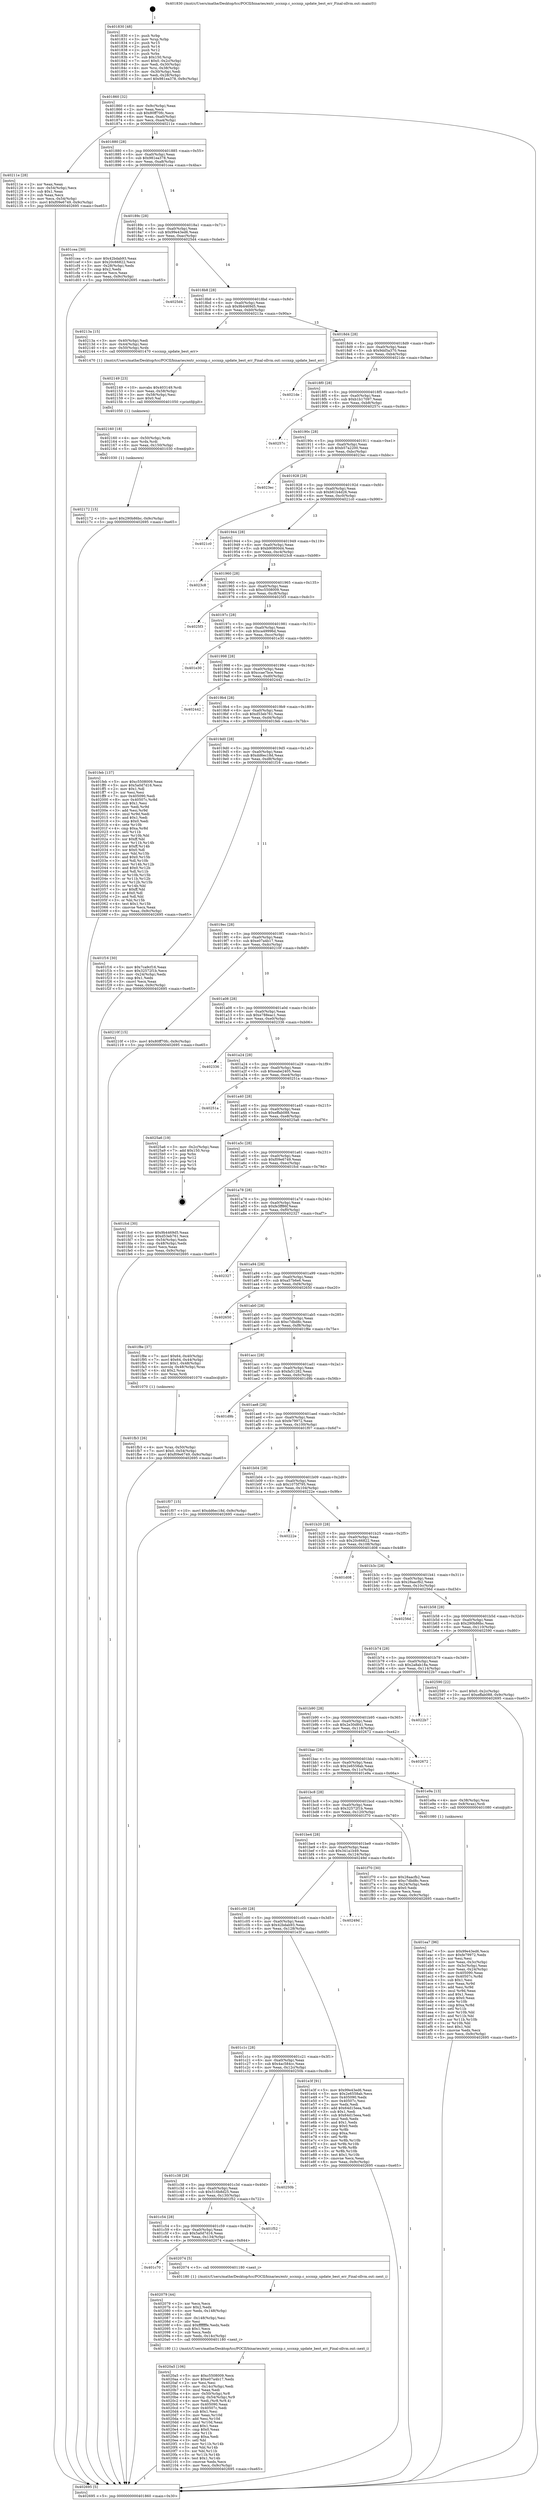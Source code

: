 digraph "0x401830" {
  label = "0x401830 (/mnt/c/Users/mathe/Desktop/tcc/POCII/binaries/extr_sccnxp.c_sccnxp_update_best_err_Final-ollvm.out::main(0))"
  labelloc = "t"
  node[shape=record]

  Entry [label="",width=0.3,height=0.3,shape=circle,fillcolor=black,style=filled]
  "0x401860" [label="{
     0x401860 [32]\l
     | [instrs]\l
     &nbsp;&nbsp;0x401860 \<+6\>: mov -0x9c(%rbp),%eax\l
     &nbsp;&nbsp;0x401866 \<+2\>: mov %eax,%ecx\l
     &nbsp;&nbsp;0x401868 \<+6\>: sub $0x80ff70fc,%ecx\l
     &nbsp;&nbsp;0x40186e \<+6\>: mov %eax,-0xa0(%rbp)\l
     &nbsp;&nbsp;0x401874 \<+6\>: mov %ecx,-0xa4(%rbp)\l
     &nbsp;&nbsp;0x40187a \<+6\>: je 000000000040211e \<main+0x8ee\>\l
  }"]
  "0x40211e" [label="{
     0x40211e [28]\l
     | [instrs]\l
     &nbsp;&nbsp;0x40211e \<+2\>: xor %eax,%eax\l
     &nbsp;&nbsp;0x402120 \<+3\>: mov -0x54(%rbp),%ecx\l
     &nbsp;&nbsp;0x402123 \<+3\>: sub $0x1,%eax\l
     &nbsp;&nbsp;0x402126 \<+2\>: sub %eax,%ecx\l
     &nbsp;&nbsp;0x402128 \<+3\>: mov %ecx,-0x54(%rbp)\l
     &nbsp;&nbsp;0x40212b \<+10\>: movl $0xf09e6749,-0x9c(%rbp)\l
     &nbsp;&nbsp;0x402135 \<+5\>: jmp 0000000000402695 \<main+0xe65\>\l
  }"]
  "0x401880" [label="{
     0x401880 [28]\l
     | [instrs]\l
     &nbsp;&nbsp;0x401880 \<+5\>: jmp 0000000000401885 \<main+0x55\>\l
     &nbsp;&nbsp;0x401885 \<+6\>: mov -0xa0(%rbp),%eax\l
     &nbsp;&nbsp;0x40188b \<+5\>: sub $0x981ea378,%eax\l
     &nbsp;&nbsp;0x401890 \<+6\>: mov %eax,-0xa8(%rbp)\l
     &nbsp;&nbsp;0x401896 \<+6\>: je 0000000000401cea \<main+0x4ba\>\l
  }"]
  Exit [label="",width=0.3,height=0.3,shape=circle,fillcolor=black,style=filled,peripheries=2]
  "0x401cea" [label="{
     0x401cea [30]\l
     | [instrs]\l
     &nbsp;&nbsp;0x401cea \<+5\>: mov $0x42bdab93,%eax\l
     &nbsp;&nbsp;0x401cef \<+5\>: mov $0x20c66822,%ecx\l
     &nbsp;&nbsp;0x401cf4 \<+3\>: mov -0x28(%rbp),%edx\l
     &nbsp;&nbsp;0x401cf7 \<+3\>: cmp $0x2,%edx\l
     &nbsp;&nbsp;0x401cfa \<+3\>: cmovne %ecx,%eax\l
     &nbsp;&nbsp;0x401cfd \<+6\>: mov %eax,-0x9c(%rbp)\l
     &nbsp;&nbsp;0x401d03 \<+5\>: jmp 0000000000402695 \<main+0xe65\>\l
  }"]
  "0x40189c" [label="{
     0x40189c [28]\l
     | [instrs]\l
     &nbsp;&nbsp;0x40189c \<+5\>: jmp 00000000004018a1 \<main+0x71\>\l
     &nbsp;&nbsp;0x4018a1 \<+6\>: mov -0xa0(%rbp),%eax\l
     &nbsp;&nbsp;0x4018a7 \<+5\>: sub $0x99e43ed6,%eax\l
     &nbsp;&nbsp;0x4018ac \<+6\>: mov %eax,-0xac(%rbp)\l
     &nbsp;&nbsp;0x4018b2 \<+6\>: je 00000000004025d4 \<main+0xda4\>\l
  }"]
  "0x402695" [label="{
     0x402695 [5]\l
     | [instrs]\l
     &nbsp;&nbsp;0x402695 \<+5\>: jmp 0000000000401860 \<main+0x30\>\l
  }"]
  "0x401830" [label="{
     0x401830 [48]\l
     | [instrs]\l
     &nbsp;&nbsp;0x401830 \<+1\>: push %rbp\l
     &nbsp;&nbsp;0x401831 \<+3\>: mov %rsp,%rbp\l
     &nbsp;&nbsp;0x401834 \<+2\>: push %r15\l
     &nbsp;&nbsp;0x401836 \<+2\>: push %r14\l
     &nbsp;&nbsp;0x401838 \<+2\>: push %r12\l
     &nbsp;&nbsp;0x40183a \<+1\>: push %rbx\l
     &nbsp;&nbsp;0x40183b \<+7\>: sub $0x150,%rsp\l
     &nbsp;&nbsp;0x401842 \<+7\>: movl $0x0,-0x2c(%rbp)\l
     &nbsp;&nbsp;0x401849 \<+3\>: mov %edi,-0x30(%rbp)\l
     &nbsp;&nbsp;0x40184c \<+4\>: mov %rsi,-0x38(%rbp)\l
     &nbsp;&nbsp;0x401850 \<+3\>: mov -0x30(%rbp),%edi\l
     &nbsp;&nbsp;0x401853 \<+3\>: mov %edi,-0x28(%rbp)\l
     &nbsp;&nbsp;0x401856 \<+10\>: movl $0x981ea378,-0x9c(%rbp)\l
  }"]
  "0x402172" [label="{
     0x402172 [15]\l
     | [instrs]\l
     &nbsp;&nbsp;0x402172 \<+10\>: movl $0x290b86bc,-0x9c(%rbp)\l
     &nbsp;&nbsp;0x40217c \<+5\>: jmp 0000000000402695 \<main+0xe65\>\l
  }"]
  "0x4025d4" [label="{
     0x4025d4\l
  }", style=dashed]
  "0x4018b8" [label="{
     0x4018b8 [28]\l
     | [instrs]\l
     &nbsp;&nbsp;0x4018b8 \<+5\>: jmp 00000000004018bd \<main+0x8d\>\l
     &nbsp;&nbsp;0x4018bd \<+6\>: mov -0xa0(%rbp),%eax\l
     &nbsp;&nbsp;0x4018c3 \<+5\>: sub $0x9b4469d5,%eax\l
     &nbsp;&nbsp;0x4018c8 \<+6\>: mov %eax,-0xb0(%rbp)\l
     &nbsp;&nbsp;0x4018ce \<+6\>: je 000000000040213a \<main+0x90a\>\l
  }"]
  "0x402160" [label="{
     0x402160 [18]\l
     | [instrs]\l
     &nbsp;&nbsp;0x402160 \<+4\>: mov -0x50(%rbp),%rdx\l
     &nbsp;&nbsp;0x402164 \<+3\>: mov %rdx,%rdi\l
     &nbsp;&nbsp;0x402167 \<+6\>: mov %eax,-0x150(%rbp)\l
     &nbsp;&nbsp;0x40216d \<+5\>: call 0000000000401030 \<free@plt\>\l
     | [calls]\l
     &nbsp;&nbsp;0x401030 \{1\} (unknown)\l
  }"]
  "0x40213a" [label="{
     0x40213a [15]\l
     | [instrs]\l
     &nbsp;&nbsp;0x40213a \<+3\>: mov -0x40(%rbp),%edi\l
     &nbsp;&nbsp;0x40213d \<+3\>: mov -0x44(%rbp),%esi\l
     &nbsp;&nbsp;0x402140 \<+4\>: mov -0x50(%rbp),%rdx\l
     &nbsp;&nbsp;0x402144 \<+5\>: call 0000000000401470 \<sccnxp_update_best_err\>\l
     | [calls]\l
     &nbsp;&nbsp;0x401470 \{1\} (/mnt/c/Users/mathe/Desktop/tcc/POCII/binaries/extr_sccnxp.c_sccnxp_update_best_err_Final-ollvm.out::sccnxp_update_best_err)\l
  }"]
  "0x4018d4" [label="{
     0x4018d4 [28]\l
     | [instrs]\l
     &nbsp;&nbsp;0x4018d4 \<+5\>: jmp 00000000004018d9 \<main+0xa9\>\l
     &nbsp;&nbsp;0x4018d9 \<+6\>: mov -0xa0(%rbp),%eax\l
     &nbsp;&nbsp;0x4018df \<+5\>: sub $0x9dd5a370,%eax\l
     &nbsp;&nbsp;0x4018e4 \<+6\>: mov %eax,-0xb4(%rbp)\l
     &nbsp;&nbsp;0x4018ea \<+6\>: je 00000000004021de \<main+0x9ae\>\l
  }"]
  "0x402149" [label="{
     0x402149 [23]\l
     | [instrs]\l
     &nbsp;&nbsp;0x402149 \<+10\>: movabs $0x403149,%rdi\l
     &nbsp;&nbsp;0x402153 \<+3\>: mov %eax,-0x58(%rbp)\l
     &nbsp;&nbsp;0x402156 \<+3\>: mov -0x58(%rbp),%esi\l
     &nbsp;&nbsp;0x402159 \<+2\>: mov $0x0,%al\l
     &nbsp;&nbsp;0x40215b \<+5\>: call 0000000000401050 \<printf@plt\>\l
     | [calls]\l
     &nbsp;&nbsp;0x401050 \{1\} (unknown)\l
  }"]
  "0x4021de" [label="{
     0x4021de\l
  }", style=dashed]
  "0x4018f0" [label="{
     0x4018f0 [28]\l
     | [instrs]\l
     &nbsp;&nbsp;0x4018f0 \<+5\>: jmp 00000000004018f5 \<main+0xc5\>\l
     &nbsp;&nbsp;0x4018f5 \<+6\>: mov -0xa0(%rbp),%eax\l
     &nbsp;&nbsp;0x4018fb \<+5\>: sub $0xb1b17097,%eax\l
     &nbsp;&nbsp;0x401900 \<+6\>: mov %eax,-0xb8(%rbp)\l
     &nbsp;&nbsp;0x401906 \<+6\>: je 000000000040257c \<main+0xd4c\>\l
  }"]
  "0x4020a5" [label="{
     0x4020a5 [106]\l
     | [instrs]\l
     &nbsp;&nbsp;0x4020a5 \<+5\>: mov $0xc5508009,%ecx\l
     &nbsp;&nbsp;0x4020aa \<+5\>: mov $0xe07a4b17,%edx\l
     &nbsp;&nbsp;0x4020af \<+2\>: xor %esi,%esi\l
     &nbsp;&nbsp;0x4020b1 \<+6\>: mov -0x14c(%rbp),%edi\l
     &nbsp;&nbsp;0x4020b7 \<+3\>: imul %eax,%edi\l
     &nbsp;&nbsp;0x4020ba \<+4\>: mov -0x50(%rbp),%r8\l
     &nbsp;&nbsp;0x4020be \<+4\>: movslq -0x54(%rbp),%r9\l
     &nbsp;&nbsp;0x4020c2 \<+4\>: mov %edi,(%r8,%r9,4)\l
     &nbsp;&nbsp;0x4020c6 \<+7\>: mov 0x405090,%eax\l
     &nbsp;&nbsp;0x4020cd \<+7\>: mov 0x40507c,%edi\l
     &nbsp;&nbsp;0x4020d4 \<+3\>: sub $0x1,%esi\l
     &nbsp;&nbsp;0x4020d7 \<+3\>: mov %eax,%r10d\l
     &nbsp;&nbsp;0x4020da \<+3\>: add %esi,%r10d\l
     &nbsp;&nbsp;0x4020dd \<+4\>: imul %r10d,%eax\l
     &nbsp;&nbsp;0x4020e1 \<+3\>: and $0x1,%eax\l
     &nbsp;&nbsp;0x4020e4 \<+3\>: cmp $0x0,%eax\l
     &nbsp;&nbsp;0x4020e7 \<+4\>: sete %r11b\l
     &nbsp;&nbsp;0x4020eb \<+3\>: cmp $0xa,%edi\l
     &nbsp;&nbsp;0x4020ee \<+3\>: setl %bl\l
     &nbsp;&nbsp;0x4020f1 \<+3\>: mov %r11b,%r14b\l
     &nbsp;&nbsp;0x4020f4 \<+3\>: and %bl,%r14b\l
     &nbsp;&nbsp;0x4020f7 \<+3\>: xor %bl,%r11b\l
     &nbsp;&nbsp;0x4020fa \<+3\>: or %r11b,%r14b\l
     &nbsp;&nbsp;0x4020fd \<+4\>: test $0x1,%r14b\l
     &nbsp;&nbsp;0x402101 \<+3\>: cmovne %edx,%ecx\l
     &nbsp;&nbsp;0x402104 \<+6\>: mov %ecx,-0x9c(%rbp)\l
     &nbsp;&nbsp;0x40210a \<+5\>: jmp 0000000000402695 \<main+0xe65\>\l
  }"]
  "0x40257c" [label="{
     0x40257c\l
  }", style=dashed]
  "0x40190c" [label="{
     0x40190c [28]\l
     | [instrs]\l
     &nbsp;&nbsp;0x40190c \<+5\>: jmp 0000000000401911 \<main+0xe1\>\l
     &nbsp;&nbsp;0x401911 \<+6\>: mov -0xa0(%rbp),%eax\l
     &nbsp;&nbsp;0x401917 \<+5\>: sub $0xb57a2200,%eax\l
     &nbsp;&nbsp;0x40191c \<+6\>: mov %eax,-0xbc(%rbp)\l
     &nbsp;&nbsp;0x401922 \<+6\>: je 00000000004023ec \<main+0xbbc\>\l
  }"]
  "0x402079" [label="{
     0x402079 [44]\l
     | [instrs]\l
     &nbsp;&nbsp;0x402079 \<+2\>: xor %ecx,%ecx\l
     &nbsp;&nbsp;0x40207b \<+5\>: mov $0x2,%edx\l
     &nbsp;&nbsp;0x402080 \<+6\>: mov %edx,-0x148(%rbp)\l
     &nbsp;&nbsp;0x402086 \<+1\>: cltd\l
     &nbsp;&nbsp;0x402087 \<+6\>: mov -0x148(%rbp),%esi\l
     &nbsp;&nbsp;0x40208d \<+2\>: idiv %esi\l
     &nbsp;&nbsp;0x40208f \<+6\>: imul $0xfffffffe,%edx,%edx\l
     &nbsp;&nbsp;0x402095 \<+3\>: sub $0x1,%ecx\l
     &nbsp;&nbsp;0x402098 \<+2\>: sub %ecx,%edx\l
     &nbsp;&nbsp;0x40209a \<+6\>: mov %edx,-0x14c(%rbp)\l
     &nbsp;&nbsp;0x4020a0 \<+5\>: call 0000000000401180 \<next_i\>\l
     | [calls]\l
     &nbsp;&nbsp;0x401180 \{1\} (/mnt/c/Users/mathe/Desktop/tcc/POCII/binaries/extr_sccnxp.c_sccnxp_update_best_err_Final-ollvm.out::next_i)\l
  }"]
  "0x4023ec" [label="{
     0x4023ec\l
  }", style=dashed]
  "0x401928" [label="{
     0x401928 [28]\l
     | [instrs]\l
     &nbsp;&nbsp;0x401928 \<+5\>: jmp 000000000040192d \<main+0xfd\>\l
     &nbsp;&nbsp;0x40192d \<+6\>: mov -0xa0(%rbp),%eax\l
     &nbsp;&nbsp;0x401933 \<+5\>: sub $0xb61b4d26,%eax\l
     &nbsp;&nbsp;0x401938 \<+6\>: mov %eax,-0xc0(%rbp)\l
     &nbsp;&nbsp;0x40193e \<+6\>: je 00000000004021c0 \<main+0x990\>\l
  }"]
  "0x401c70" [label="{
     0x401c70\l
  }", style=dashed]
  "0x4021c0" [label="{
     0x4021c0\l
  }", style=dashed]
  "0x401944" [label="{
     0x401944 [28]\l
     | [instrs]\l
     &nbsp;&nbsp;0x401944 \<+5\>: jmp 0000000000401949 \<main+0x119\>\l
     &nbsp;&nbsp;0x401949 \<+6\>: mov -0xa0(%rbp),%eax\l
     &nbsp;&nbsp;0x40194f \<+5\>: sub $0xb90800d4,%eax\l
     &nbsp;&nbsp;0x401954 \<+6\>: mov %eax,-0xc4(%rbp)\l
     &nbsp;&nbsp;0x40195a \<+6\>: je 00000000004023c8 \<main+0xb98\>\l
  }"]
  "0x402074" [label="{
     0x402074 [5]\l
     | [instrs]\l
     &nbsp;&nbsp;0x402074 \<+5\>: call 0000000000401180 \<next_i\>\l
     | [calls]\l
     &nbsp;&nbsp;0x401180 \{1\} (/mnt/c/Users/mathe/Desktop/tcc/POCII/binaries/extr_sccnxp.c_sccnxp_update_best_err_Final-ollvm.out::next_i)\l
  }"]
  "0x4023c8" [label="{
     0x4023c8\l
  }", style=dashed]
  "0x401960" [label="{
     0x401960 [28]\l
     | [instrs]\l
     &nbsp;&nbsp;0x401960 \<+5\>: jmp 0000000000401965 \<main+0x135\>\l
     &nbsp;&nbsp;0x401965 \<+6\>: mov -0xa0(%rbp),%eax\l
     &nbsp;&nbsp;0x40196b \<+5\>: sub $0xc5508009,%eax\l
     &nbsp;&nbsp;0x401970 \<+6\>: mov %eax,-0xc8(%rbp)\l
     &nbsp;&nbsp;0x401976 \<+6\>: je 00000000004025f3 \<main+0xdc3\>\l
  }"]
  "0x401c54" [label="{
     0x401c54 [28]\l
     | [instrs]\l
     &nbsp;&nbsp;0x401c54 \<+5\>: jmp 0000000000401c59 \<main+0x429\>\l
     &nbsp;&nbsp;0x401c59 \<+6\>: mov -0xa0(%rbp),%eax\l
     &nbsp;&nbsp;0x401c5f \<+5\>: sub $0x5a0d7d16,%eax\l
     &nbsp;&nbsp;0x401c64 \<+6\>: mov %eax,-0x134(%rbp)\l
     &nbsp;&nbsp;0x401c6a \<+6\>: je 0000000000402074 \<main+0x844\>\l
  }"]
  "0x4025f3" [label="{
     0x4025f3\l
  }", style=dashed]
  "0x40197c" [label="{
     0x40197c [28]\l
     | [instrs]\l
     &nbsp;&nbsp;0x40197c \<+5\>: jmp 0000000000401981 \<main+0x151\>\l
     &nbsp;&nbsp;0x401981 \<+6\>: mov -0xa0(%rbp),%eax\l
     &nbsp;&nbsp;0x401987 \<+5\>: sub $0xca49996d,%eax\l
     &nbsp;&nbsp;0x40198c \<+6\>: mov %eax,-0xcc(%rbp)\l
     &nbsp;&nbsp;0x401992 \<+6\>: je 0000000000401e30 \<main+0x600\>\l
  }"]
  "0x401f52" [label="{
     0x401f52\l
  }", style=dashed]
  "0x401e30" [label="{
     0x401e30\l
  }", style=dashed]
  "0x401998" [label="{
     0x401998 [28]\l
     | [instrs]\l
     &nbsp;&nbsp;0x401998 \<+5\>: jmp 000000000040199d \<main+0x16d\>\l
     &nbsp;&nbsp;0x40199d \<+6\>: mov -0xa0(%rbp),%eax\l
     &nbsp;&nbsp;0x4019a3 \<+5\>: sub $0xccae7bce,%eax\l
     &nbsp;&nbsp;0x4019a8 \<+6\>: mov %eax,-0xd0(%rbp)\l
     &nbsp;&nbsp;0x4019ae \<+6\>: je 0000000000402442 \<main+0xc12\>\l
  }"]
  "0x401c38" [label="{
     0x401c38 [28]\l
     | [instrs]\l
     &nbsp;&nbsp;0x401c38 \<+5\>: jmp 0000000000401c3d \<main+0x40d\>\l
     &nbsp;&nbsp;0x401c3d \<+6\>: mov -0xa0(%rbp),%eax\l
     &nbsp;&nbsp;0x401c43 \<+5\>: sub $0x516b8d25,%eax\l
     &nbsp;&nbsp;0x401c48 \<+6\>: mov %eax,-0x130(%rbp)\l
     &nbsp;&nbsp;0x401c4e \<+6\>: je 0000000000401f52 \<main+0x722\>\l
  }"]
  "0x402442" [label="{
     0x402442\l
  }", style=dashed]
  "0x4019b4" [label="{
     0x4019b4 [28]\l
     | [instrs]\l
     &nbsp;&nbsp;0x4019b4 \<+5\>: jmp 00000000004019b9 \<main+0x189\>\l
     &nbsp;&nbsp;0x4019b9 \<+6\>: mov -0xa0(%rbp),%eax\l
     &nbsp;&nbsp;0x4019bf \<+5\>: sub $0xd53eb761,%eax\l
     &nbsp;&nbsp;0x4019c4 \<+6\>: mov %eax,-0xd4(%rbp)\l
     &nbsp;&nbsp;0x4019ca \<+6\>: je 0000000000401feb \<main+0x7bb\>\l
  }"]
  "0x40250b" [label="{
     0x40250b\l
  }", style=dashed]
  "0x401feb" [label="{
     0x401feb [137]\l
     | [instrs]\l
     &nbsp;&nbsp;0x401feb \<+5\>: mov $0xc5508009,%eax\l
     &nbsp;&nbsp;0x401ff0 \<+5\>: mov $0x5a0d7d16,%ecx\l
     &nbsp;&nbsp;0x401ff5 \<+2\>: mov $0x1,%dl\l
     &nbsp;&nbsp;0x401ff7 \<+2\>: xor %esi,%esi\l
     &nbsp;&nbsp;0x401ff9 \<+7\>: mov 0x405090,%edi\l
     &nbsp;&nbsp;0x402000 \<+8\>: mov 0x40507c,%r8d\l
     &nbsp;&nbsp;0x402008 \<+3\>: sub $0x1,%esi\l
     &nbsp;&nbsp;0x40200b \<+3\>: mov %edi,%r9d\l
     &nbsp;&nbsp;0x40200e \<+3\>: add %esi,%r9d\l
     &nbsp;&nbsp;0x402011 \<+4\>: imul %r9d,%edi\l
     &nbsp;&nbsp;0x402015 \<+3\>: and $0x1,%edi\l
     &nbsp;&nbsp;0x402018 \<+3\>: cmp $0x0,%edi\l
     &nbsp;&nbsp;0x40201b \<+4\>: sete %r10b\l
     &nbsp;&nbsp;0x40201f \<+4\>: cmp $0xa,%r8d\l
     &nbsp;&nbsp;0x402023 \<+4\>: setl %r11b\l
     &nbsp;&nbsp;0x402027 \<+3\>: mov %r10b,%bl\l
     &nbsp;&nbsp;0x40202a \<+3\>: xor $0xff,%bl\l
     &nbsp;&nbsp;0x40202d \<+3\>: mov %r11b,%r14b\l
     &nbsp;&nbsp;0x402030 \<+4\>: xor $0xff,%r14b\l
     &nbsp;&nbsp;0x402034 \<+3\>: xor $0x0,%dl\l
     &nbsp;&nbsp;0x402037 \<+3\>: mov %bl,%r15b\l
     &nbsp;&nbsp;0x40203a \<+4\>: and $0x0,%r15b\l
     &nbsp;&nbsp;0x40203e \<+3\>: and %dl,%r10b\l
     &nbsp;&nbsp;0x402041 \<+3\>: mov %r14b,%r12b\l
     &nbsp;&nbsp;0x402044 \<+4\>: and $0x0,%r12b\l
     &nbsp;&nbsp;0x402048 \<+3\>: and %dl,%r11b\l
     &nbsp;&nbsp;0x40204b \<+3\>: or %r10b,%r15b\l
     &nbsp;&nbsp;0x40204e \<+3\>: or %r11b,%r12b\l
     &nbsp;&nbsp;0x402051 \<+3\>: xor %r12b,%r15b\l
     &nbsp;&nbsp;0x402054 \<+3\>: or %r14b,%bl\l
     &nbsp;&nbsp;0x402057 \<+3\>: xor $0xff,%bl\l
     &nbsp;&nbsp;0x40205a \<+3\>: or $0x0,%dl\l
     &nbsp;&nbsp;0x40205d \<+2\>: and %dl,%bl\l
     &nbsp;&nbsp;0x40205f \<+3\>: or %bl,%r15b\l
     &nbsp;&nbsp;0x402062 \<+4\>: test $0x1,%r15b\l
     &nbsp;&nbsp;0x402066 \<+3\>: cmovne %ecx,%eax\l
     &nbsp;&nbsp;0x402069 \<+6\>: mov %eax,-0x9c(%rbp)\l
     &nbsp;&nbsp;0x40206f \<+5\>: jmp 0000000000402695 \<main+0xe65\>\l
  }"]
  "0x4019d0" [label="{
     0x4019d0 [28]\l
     | [instrs]\l
     &nbsp;&nbsp;0x4019d0 \<+5\>: jmp 00000000004019d5 \<main+0x1a5\>\l
     &nbsp;&nbsp;0x4019d5 \<+6\>: mov -0xa0(%rbp),%eax\l
     &nbsp;&nbsp;0x4019db \<+5\>: sub $0xdd6ec18d,%eax\l
     &nbsp;&nbsp;0x4019e0 \<+6\>: mov %eax,-0xd8(%rbp)\l
     &nbsp;&nbsp;0x4019e6 \<+6\>: je 0000000000401f16 \<main+0x6e6\>\l
  }"]
  "0x401fb3" [label="{
     0x401fb3 [26]\l
     | [instrs]\l
     &nbsp;&nbsp;0x401fb3 \<+4\>: mov %rax,-0x50(%rbp)\l
     &nbsp;&nbsp;0x401fb7 \<+7\>: movl $0x0,-0x54(%rbp)\l
     &nbsp;&nbsp;0x401fbe \<+10\>: movl $0xf09e6749,-0x9c(%rbp)\l
     &nbsp;&nbsp;0x401fc8 \<+5\>: jmp 0000000000402695 \<main+0xe65\>\l
  }"]
  "0x401f16" [label="{
     0x401f16 [30]\l
     | [instrs]\l
     &nbsp;&nbsp;0x401f16 \<+5\>: mov $0x7ca9cf16,%eax\l
     &nbsp;&nbsp;0x401f1b \<+5\>: mov $0x32572f1b,%ecx\l
     &nbsp;&nbsp;0x401f20 \<+3\>: mov -0x24(%rbp),%edx\l
     &nbsp;&nbsp;0x401f23 \<+3\>: cmp $0x1,%edx\l
     &nbsp;&nbsp;0x401f26 \<+3\>: cmovl %ecx,%eax\l
     &nbsp;&nbsp;0x401f29 \<+6\>: mov %eax,-0x9c(%rbp)\l
     &nbsp;&nbsp;0x401f2f \<+5\>: jmp 0000000000402695 \<main+0xe65\>\l
  }"]
  "0x4019ec" [label="{
     0x4019ec [28]\l
     | [instrs]\l
     &nbsp;&nbsp;0x4019ec \<+5\>: jmp 00000000004019f1 \<main+0x1c1\>\l
     &nbsp;&nbsp;0x4019f1 \<+6\>: mov -0xa0(%rbp),%eax\l
     &nbsp;&nbsp;0x4019f7 \<+5\>: sub $0xe07a4b17,%eax\l
     &nbsp;&nbsp;0x4019fc \<+6\>: mov %eax,-0xdc(%rbp)\l
     &nbsp;&nbsp;0x401a02 \<+6\>: je 000000000040210f \<main+0x8df\>\l
  }"]
  "0x401ea7" [label="{
     0x401ea7 [96]\l
     | [instrs]\l
     &nbsp;&nbsp;0x401ea7 \<+5\>: mov $0x99e43ed6,%ecx\l
     &nbsp;&nbsp;0x401eac \<+5\>: mov $0xfe79972,%edx\l
     &nbsp;&nbsp;0x401eb1 \<+2\>: xor %esi,%esi\l
     &nbsp;&nbsp;0x401eb3 \<+3\>: mov %eax,-0x3c(%rbp)\l
     &nbsp;&nbsp;0x401eb6 \<+3\>: mov -0x3c(%rbp),%eax\l
     &nbsp;&nbsp;0x401eb9 \<+3\>: mov %eax,-0x24(%rbp)\l
     &nbsp;&nbsp;0x401ebc \<+7\>: mov 0x405090,%eax\l
     &nbsp;&nbsp;0x401ec3 \<+8\>: mov 0x40507c,%r8d\l
     &nbsp;&nbsp;0x401ecb \<+3\>: sub $0x1,%esi\l
     &nbsp;&nbsp;0x401ece \<+3\>: mov %eax,%r9d\l
     &nbsp;&nbsp;0x401ed1 \<+3\>: add %esi,%r9d\l
     &nbsp;&nbsp;0x401ed4 \<+4\>: imul %r9d,%eax\l
     &nbsp;&nbsp;0x401ed8 \<+3\>: and $0x1,%eax\l
     &nbsp;&nbsp;0x401edb \<+3\>: cmp $0x0,%eax\l
     &nbsp;&nbsp;0x401ede \<+4\>: sete %r10b\l
     &nbsp;&nbsp;0x401ee2 \<+4\>: cmp $0xa,%r8d\l
     &nbsp;&nbsp;0x401ee6 \<+4\>: setl %r11b\l
     &nbsp;&nbsp;0x401eea \<+3\>: mov %r10b,%bl\l
     &nbsp;&nbsp;0x401eed \<+3\>: and %r11b,%bl\l
     &nbsp;&nbsp;0x401ef0 \<+3\>: xor %r11b,%r10b\l
     &nbsp;&nbsp;0x401ef3 \<+3\>: or %r10b,%bl\l
     &nbsp;&nbsp;0x401ef6 \<+3\>: test $0x1,%bl\l
     &nbsp;&nbsp;0x401ef9 \<+3\>: cmovne %edx,%ecx\l
     &nbsp;&nbsp;0x401efc \<+6\>: mov %ecx,-0x9c(%rbp)\l
     &nbsp;&nbsp;0x401f02 \<+5\>: jmp 0000000000402695 \<main+0xe65\>\l
  }"]
  "0x40210f" [label="{
     0x40210f [15]\l
     | [instrs]\l
     &nbsp;&nbsp;0x40210f \<+10\>: movl $0x80ff70fc,-0x9c(%rbp)\l
     &nbsp;&nbsp;0x402119 \<+5\>: jmp 0000000000402695 \<main+0xe65\>\l
  }"]
  "0x401a08" [label="{
     0x401a08 [28]\l
     | [instrs]\l
     &nbsp;&nbsp;0x401a08 \<+5\>: jmp 0000000000401a0d \<main+0x1dd\>\l
     &nbsp;&nbsp;0x401a0d \<+6\>: mov -0xa0(%rbp),%eax\l
     &nbsp;&nbsp;0x401a13 \<+5\>: sub $0xe788eac1,%eax\l
     &nbsp;&nbsp;0x401a18 \<+6\>: mov %eax,-0xe0(%rbp)\l
     &nbsp;&nbsp;0x401a1e \<+6\>: je 0000000000402336 \<main+0xb06\>\l
  }"]
  "0x401c1c" [label="{
     0x401c1c [28]\l
     | [instrs]\l
     &nbsp;&nbsp;0x401c1c \<+5\>: jmp 0000000000401c21 \<main+0x3f1\>\l
     &nbsp;&nbsp;0x401c21 \<+6\>: mov -0xa0(%rbp),%eax\l
     &nbsp;&nbsp;0x401c27 \<+5\>: sub $0x4ac584cc,%eax\l
     &nbsp;&nbsp;0x401c2c \<+6\>: mov %eax,-0x12c(%rbp)\l
     &nbsp;&nbsp;0x401c32 \<+6\>: je 000000000040250b \<main+0xcdb\>\l
  }"]
  "0x402336" [label="{
     0x402336\l
  }", style=dashed]
  "0x401a24" [label="{
     0x401a24 [28]\l
     | [instrs]\l
     &nbsp;&nbsp;0x401a24 \<+5\>: jmp 0000000000401a29 \<main+0x1f9\>\l
     &nbsp;&nbsp;0x401a29 \<+6\>: mov -0xa0(%rbp),%eax\l
     &nbsp;&nbsp;0x401a2f \<+5\>: sub $0xeabe2405,%eax\l
     &nbsp;&nbsp;0x401a34 \<+6\>: mov %eax,-0xe4(%rbp)\l
     &nbsp;&nbsp;0x401a3a \<+6\>: je 000000000040251a \<main+0xcea\>\l
  }"]
  "0x401e3f" [label="{
     0x401e3f [91]\l
     | [instrs]\l
     &nbsp;&nbsp;0x401e3f \<+5\>: mov $0x99e43ed6,%eax\l
     &nbsp;&nbsp;0x401e44 \<+5\>: mov $0x2e6558ab,%ecx\l
     &nbsp;&nbsp;0x401e49 \<+7\>: mov 0x405090,%edx\l
     &nbsp;&nbsp;0x401e50 \<+7\>: mov 0x40507c,%esi\l
     &nbsp;&nbsp;0x401e57 \<+2\>: mov %edx,%edi\l
     &nbsp;&nbsp;0x401e59 \<+6\>: add $0x64d15eea,%edi\l
     &nbsp;&nbsp;0x401e5f \<+3\>: sub $0x1,%edi\l
     &nbsp;&nbsp;0x401e62 \<+6\>: sub $0x64d15eea,%edi\l
     &nbsp;&nbsp;0x401e68 \<+3\>: imul %edi,%edx\l
     &nbsp;&nbsp;0x401e6b \<+3\>: and $0x1,%edx\l
     &nbsp;&nbsp;0x401e6e \<+3\>: cmp $0x0,%edx\l
     &nbsp;&nbsp;0x401e71 \<+4\>: sete %r8b\l
     &nbsp;&nbsp;0x401e75 \<+3\>: cmp $0xa,%esi\l
     &nbsp;&nbsp;0x401e78 \<+4\>: setl %r9b\l
     &nbsp;&nbsp;0x401e7c \<+3\>: mov %r8b,%r10b\l
     &nbsp;&nbsp;0x401e7f \<+3\>: and %r9b,%r10b\l
     &nbsp;&nbsp;0x401e82 \<+3\>: xor %r9b,%r8b\l
     &nbsp;&nbsp;0x401e85 \<+3\>: or %r8b,%r10b\l
     &nbsp;&nbsp;0x401e88 \<+4\>: test $0x1,%r10b\l
     &nbsp;&nbsp;0x401e8c \<+3\>: cmovne %ecx,%eax\l
     &nbsp;&nbsp;0x401e8f \<+6\>: mov %eax,-0x9c(%rbp)\l
     &nbsp;&nbsp;0x401e95 \<+5\>: jmp 0000000000402695 \<main+0xe65\>\l
  }"]
  "0x40251a" [label="{
     0x40251a\l
  }", style=dashed]
  "0x401a40" [label="{
     0x401a40 [28]\l
     | [instrs]\l
     &nbsp;&nbsp;0x401a40 \<+5\>: jmp 0000000000401a45 \<main+0x215\>\l
     &nbsp;&nbsp;0x401a45 \<+6\>: mov -0xa0(%rbp),%eax\l
     &nbsp;&nbsp;0x401a4b \<+5\>: sub $0xeffab088,%eax\l
     &nbsp;&nbsp;0x401a50 \<+6\>: mov %eax,-0xe8(%rbp)\l
     &nbsp;&nbsp;0x401a56 \<+6\>: je 00000000004025a6 \<main+0xd76\>\l
  }"]
  "0x401c00" [label="{
     0x401c00 [28]\l
     | [instrs]\l
     &nbsp;&nbsp;0x401c00 \<+5\>: jmp 0000000000401c05 \<main+0x3d5\>\l
     &nbsp;&nbsp;0x401c05 \<+6\>: mov -0xa0(%rbp),%eax\l
     &nbsp;&nbsp;0x401c0b \<+5\>: sub $0x42bdab93,%eax\l
     &nbsp;&nbsp;0x401c10 \<+6\>: mov %eax,-0x128(%rbp)\l
     &nbsp;&nbsp;0x401c16 \<+6\>: je 0000000000401e3f \<main+0x60f\>\l
  }"]
  "0x4025a6" [label="{
     0x4025a6 [19]\l
     | [instrs]\l
     &nbsp;&nbsp;0x4025a6 \<+3\>: mov -0x2c(%rbp),%eax\l
     &nbsp;&nbsp;0x4025a9 \<+7\>: add $0x150,%rsp\l
     &nbsp;&nbsp;0x4025b0 \<+1\>: pop %rbx\l
     &nbsp;&nbsp;0x4025b1 \<+2\>: pop %r12\l
     &nbsp;&nbsp;0x4025b3 \<+2\>: pop %r14\l
     &nbsp;&nbsp;0x4025b5 \<+2\>: pop %r15\l
     &nbsp;&nbsp;0x4025b7 \<+1\>: pop %rbp\l
     &nbsp;&nbsp;0x4025b8 \<+1\>: ret\l
  }"]
  "0x401a5c" [label="{
     0x401a5c [28]\l
     | [instrs]\l
     &nbsp;&nbsp;0x401a5c \<+5\>: jmp 0000000000401a61 \<main+0x231\>\l
     &nbsp;&nbsp;0x401a61 \<+6\>: mov -0xa0(%rbp),%eax\l
     &nbsp;&nbsp;0x401a67 \<+5\>: sub $0xf09e6749,%eax\l
     &nbsp;&nbsp;0x401a6c \<+6\>: mov %eax,-0xec(%rbp)\l
     &nbsp;&nbsp;0x401a72 \<+6\>: je 0000000000401fcd \<main+0x79d\>\l
  }"]
  "0x40249d" [label="{
     0x40249d\l
  }", style=dashed]
  "0x401fcd" [label="{
     0x401fcd [30]\l
     | [instrs]\l
     &nbsp;&nbsp;0x401fcd \<+5\>: mov $0x9b4469d5,%eax\l
     &nbsp;&nbsp;0x401fd2 \<+5\>: mov $0xd53eb761,%ecx\l
     &nbsp;&nbsp;0x401fd7 \<+3\>: mov -0x54(%rbp),%edx\l
     &nbsp;&nbsp;0x401fda \<+3\>: cmp -0x48(%rbp),%edx\l
     &nbsp;&nbsp;0x401fdd \<+3\>: cmovl %ecx,%eax\l
     &nbsp;&nbsp;0x401fe0 \<+6\>: mov %eax,-0x9c(%rbp)\l
     &nbsp;&nbsp;0x401fe6 \<+5\>: jmp 0000000000402695 \<main+0xe65\>\l
  }"]
  "0x401a78" [label="{
     0x401a78 [28]\l
     | [instrs]\l
     &nbsp;&nbsp;0x401a78 \<+5\>: jmp 0000000000401a7d \<main+0x24d\>\l
     &nbsp;&nbsp;0x401a7d \<+6\>: mov -0xa0(%rbp),%eax\l
     &nbsp;&nbsp;0x401a83 \<+5\>: sub $0xfe3ff86f,%eax\l
     &nbsp;&nbsp;0x401a88 \<+6\>: mov %eax,-0xf0(%rbp)\l
     &nbsp;&nbsp;0x401a8e \<+6\>: je 0000000000402327 \<main+0xaf7\>\l
  }"]
  "0x401be4" [label="{
     0x401be4 [28]\l
     | [instrs]\l
     &nbsp;&nbsp;0x401be4 \<+5\>: jmp 0000000000401be9 \<main+0x3b9\>\l
     &nbsp;&nbsp;0x401be9 \<+6\>: mov -0xa0(%rbp),%eax\l
     &nbsp;&nbsp;0x401bef \<+5\>: sub $0x341a1b49,%eax\l
     &nbsp;&nbsp;0x401bf4 \<+6\>: mov %eax,-0x124(%rbp)\l
     &nbsp;&nbsp;0x401bfa \<+6\>: je 000000000040249d \<main+0xc6d\>\l
  }"]
  "0x402327" [label="{
     0x402327\l
  }", style=dashed]
  "0x401a94" [label="{
     0x401a94 [28]\l
     | [instrs]\l
     &nbsp;&nbsp;0x401a94 \<+5\>: jmp 0000000000401a99 \<main+0x269\>\l
     &nbsp;&nbsp;0x401a99 \<+6\>: mov -0xa0(%rbp),%eax\l
     &nbsp;&nbsp;0x401a9f \<+5\>: sub $0xa57b6e6,%eax\l
     &nbsp;&nbsp;0x401aa4 \<+6\>: mov %eax,-0xf4(%rbp)\l
     &nbsp;&nbsp;0x401aaa \<+6\>: je 0000000000402650 \<main+0xe20\>\l
  }"]
  "0x401f70" [label="{
     0x401f70 [30]\l
     | [instrs]\l
     &nbsp;&nbsp;0x401f70 \<+5\>: mov $0x28aacfb2,%eax\l
     &nbsp;&nbsp;0x401f75 \<+5\>: mov $0xc7dbd8c,%ecx\l
     &nbsp;&nbsp;0x401f7a \<+3\>: mov -0x24(%rbp),%edx\l
     &nbsp;&nbsp;0x401f7d \<+3\>: cmp $0x0,%edx\l
     &nbsp;&nbsp;0x401f80 \<+3\>: cmove %ecx,%eax\l
     &nbsp;&nbsp;0x401f83 \<+6\>: mov %eax,-0x9c(%rbp)\l
     &nbsp;&nbsp;0x401f89 \<+5\>: jmp 0000000000402695 \<main+0xe65\>\l
  }"]
  "0x402650" [label="{
     0x402650\l
  }", style=dashed]
  "0x401ab0" [label="{
     0x401ab0 [28]\l
     | [instrs]\l
     &nbsp;&nbsp;0x401ab0 \<+5\>: jmp 0000000000401ab5 \<main+0x285\>\l
     &nbsp;&nbsp;0x401ab5 \<+6\>: mov -0xa0(%rbp),%eax\l
     &nbsp;&nbsp;0x401abb \<+5\>: sub $0xc7dbd8c,%eax\l
     &nbsp;&nbsp;0x401ac0 \<+6\>: mov %eax,-0xf8(%rbp)\l
     &nbsp;&nbsp;0x401ac6 \<+6\>: je 0000000000401f8e \<main+0x75e\>\l
  }"]
  "0x401bc8" [label="{
     0x401bc8 [28]\l
     | [instrs]\l
     &nbsp;&nbsp;0x401bc8 \<+5\>: jmp 0000000000401bcd \<main+0x39d\>\l
     &nbsp;&nbsp;0x401bcd \<+6\>: mov -0xa0(%rbp),%eax\l
     &nbsp;&nbsp;0x401bd3 \<+5\>: sub $0x32572f1b,%eax\l
     &nbsp;&nbsp;0x401bd8 \<+6\>: mov %eax,-0x120(%rbp)\l
     &nbsp;&nbsp;0x401bde \<+6\>: je 0000000000401f70 \<main+0x740\>\l
  }"]
  "0x401f8e" [label="{
     0x401f8e [37]\l
     | [instrs]\l
     &nbsp;&nbsp;0x401f8e \<+7\>: movl $0x64,-0x40(%rbp)\l
     &nbsp;&nbsp;0x401f95 \<+7\>: movl $0x64,-0x44(%rbp)\l
     &nbsp;&nbsp;0x401f9c \<+7\>: movl $0x1,-0x48(%rbp)\l
     &nbsp;&nbsp;0x401fa3 \<+4\>: movslq -0x48(%rbp),%rax\l
     &nbsp;&nbsp;0x401fa7 \<+4\>: shl $0x2,%rax\l
     &nbsp;&nbsp;0x401fab \<+3\>: mov %rax,%rdi\l
     &nbsp;&nbsp;0x401fae \<+5\>: call 0000000000401070 \<malloc@plt\>\l
     | [calls]\l
     &nbsp;&nbsp;0x401070 \{1\} (unknown)\l
  }"]
  "0x401acc" [label="{
     0x401acc [28]\l
     | [instrs]\l
     &nbsp;&nbsp;0x401acc \<+5\>: jmp 0000000000401ad1 \<main+0x2a1\>\l
     &nbsp;&nbsp;0x401ad1 \<+6\>: mov -0xa0(%rbp),%eax\l
     &nbsp;&nbsp;0x401ad7 \<+5\>: sub $0xfa51282,%eax\l
     &nbsp;&nbsp;0x401adc \<+6\>: mov %eax,-0xfc(%rbp)\l
     &nbsp;&nbsp;0x401ae2 \<+6\>: je 0000000000401d9b \<main+0x56b\>\l
  }"]
  "0x401e9a" [label="{
     0x401e9a [13]\l
     | [instrs]\l
     &nbsp;&nbsp;0x401e9a \<+4\>: mov -0x38(%rbp),%rax\l
     &nbsp;&nbsp;0x401e9e \<+4\>: mov 0x8(%rax),%rdi\l
     &nbsp;&nbsp;0x401ea2 \<+5\>: call 0000000000401080 \<atoi@plt\>\l
     | [calls]\l
     &nbsp;&nbsp;0x401080 \{1\} (unknown)\l
  }"]
  "0x401d9b" [label="{
     0x401d9b\l
  }", style=dashed]
  "0x401ae8" [label="{
     0x401ae8 [28]\l
     | [instrs]\l
     &nbsp;&nbsp;0x401ae8 \<+5\>: jmp 0000000000401aed \<main+0x2bd\>\l
     &nbsp;&nbsp;0x401aed \<+6\>: mov -0xa0(%rbp),%eax\l
     &nbsp;&nbsp;0x401af3 \<+5\>: sub $0xfe79972,%eax\l
     &nbsp;&nbsp;0x401af8 \<+6\>: mov %eax,-0x100(%rbp)\l
     &nbsp;&nbsp;0x401afe \<+6\>: je 0000000000401f07 \<main+0x6d7\>\l
  }"]
  "0x401bac" [label="{
     0x401bac [28]\l
     | [instrs]\l
     &nbsp;&nbsp;0x401bac \<+5\>: jmp 0000000000401bb1 \<main+0x381\>\l
     &nbsp;&nbsp;0x401bb1 \<+6\>: mov -0xa0(%rbp),%eax\l
     &nbsp;&nbsp;0x401bb7 \<+5\>: sub $0x2e6558ab,%eax\l
     &nbsp;&nbsp;0x401bbc \<+6\>: mov %eax,-0x11c(%rbp)\l
     &nbsp;&nbsp;0x401bc2 \<+6\>: je 0000000000401e9a \<main+0x66a\>\l
  }"]
  "0x401f07" [label="{
     0x401f07 [15]\l
     | [instrs]\l
     &nbsp;&nbsp;0x401f07 \<+10\>: movl $0xdd6ec18d,-0x9c(%rbp)\l
     &nbsp;&nbsp;0x401f11 \<+5\>: jmp 0000000000402695 \<main+0xe65\>\l
  }"]
  "0x401b04" [label="{
     0x401b04 [28]\l
     | [instrs]\l
     &nbsp;&nbsp;0x401b04 \<+5\>: jmp 0000000000401b09 \<main+0x2d9\>\l
     &nbsp;&nbsp;0x401b09 \<+6\>: mov -0xa0(%rbp),%eax\l
     &nbsp;&nbsp;0x401b0f \<+5\>: sub $0x1075f795,%eax\l
     &nbsp;&nbsp;0x401b14 \<+6\>: mov %eax,-0x104(%rbp)\l
     &nbsp;&nbsp;0x401b1a \<+6\>: je 000000000040222e \<main+0x9fe\>\l
  }"]
  "0x402672" [label="{
     0x402672\l
  }", style=dashed]
  "0x40222e" [label="{
     0x40222e\l
  }", style=dashed]
  "0x401b20" [label="{
     0x401b20 [28]\l
     | [instrs]\l
     &nbsp;&nbsp;0x401b20 \<+5\>: jmp 0000000000401b25 \<main+0x2f5\>\l
     &nbsp;&nbsp;0x401b25 \<+6\>: mov -0xa0(%rbp),%eax\l
     &nbsp;&nbsp;0x401b2b \<+5\>: sub $0x20c66822,%eax\l
     &nbsp;&nbsp;0x401b30 \<+6\>: mov %eax,-0x108(%rbp)\l
     &nbsp;&nbsp;0x401b36 \<+6\>: je 0000000000401d08 \<main+0x4d8\>\l
  }"]
  "0x401b90" [label="{
     0x401b90 [28]\l
     | [instrs]\l
     &nbsp;&nbsp;0x401b90 \<+5\>: jmp 0000000000401b95 \<main+0x365\>\l
     &nbsp;&nbsp;0x401b95 \<+6\>: mov -0xa0(%rbp),%eax\l
     &nbsp;&nbsp;0x401b9b \<+5\>: sub $0x2e30d841,%eax\l
     &nbsp;&nbsp;0x401ba0 \<+6\>: mov %eax,-0x118(%rbp)\l
     &nbsp;&nbsp;0x401ba6 \<+6\>: je 0000000000402672 \<main+0xe42\>\l
  }"]
  "0x401d08" [label="{
     0x401d08\l
  }", style=dashed]
  "0x401b3c" [label="{
     0x401b3c [28]\l
     | [instrs]\l
     &nbsp;&nbsp;0x401b3c \<+5\>: jmp 0000000000401b41 \<main+0x311\>\l
     &nbsp;&nbsp;0x401b41 \<+6\>: mov -0xa0(%rbp),%eax\l
     &nbsp;&nbsp;0x401b47 \<+5\>: sub $0x28aacfb2,%eax\l
     &nbsp;&nbsp;0x401b4c \<+6\>: mov %eax,-0x10c(%rbp)\l
     &nbsp;&nbsp;0x401b52 \<+6\>: je 000000000040256d \<main+0xd3d\>\l
  }"]
  "0x4022b7" [label="{
     0x4022b7\l
  }", style=dashed]
  "0x40256d" [label="{
     0x40256d\l
  }", style=dashed]
  "0x401b58" [label="{
     0x401b58 [28]\l
     | [instrs]\l
     &nbsp;&nbsp;0x401b58 \<+5\>: jmp 0000000000401b5d \<main+0x32d\>\l
     &nbsp;&nbsp;0x401b5d \<+6\>: mov -0xa0(%rbp),%eax\l
     &nbsp;&nbsp;0x401b63 \<+5\>: sub $0x290b86bc,%eax\l
     &nbsp;&nbsp;0x401b68 \<+6\>: mov %eax,-0x110(%rbp)\l
     &nbsp;&nbsp;0x401b6e \<+6\>: je 0000000000402590 \<main+0xd60\>\l
  }"]
  "0x401b74" [label="{
     0x401b74 [28]\l
     | [instrs]\l
     &nbsp;&nbsp;0x401b74 \<+5\>: jmp 0000000000401b79 \<main+0x349\>\l
     &nbsp;&nbsp;0x401b79 \<+6\>: mov -0xa0(%rbp),%eax\l
     &nbsp;&nbsp;0x401b7f \<+5\>: sub $0x2a8ab18a,%eax\l
     &nbsp;&nbsp;0x401b84 \<+6\>: mov %eax,-0x114(%rbp)\l
     &nbsp;&nbsp;0x401b8a \<+6\>: je 00000000004022b7 \<main+0xa87\>\l
  }"]
  "0x402590" [label="{
     0x402590 [22]\l
     | [instrs]\l
     &nbsp;&nbsp;0x402590 \<+7\>: movl $0x0,-0x2c(%rbp)\l
     &nbsp;&nbsp;0x402597 \<+10\>: movl $0xeffab088,-0x9c(%rbp)\l
     &nbsp;&nbsp;0x4025a1 \<+5\>: jmp 0000000000402695 \<main+0xe65\>\l
  }"]
  Entry -> "0x401830" [label=" 1"]
  "0x401860" -> "0x40211e" [label=" 1"]
  "0x401860" -> "0x401880" [label=" 15"]
  "0x4025a6" -> Exit [label=" 1"]
  "0x401880" -> "0x401cea" [label=" 1"]
  "0x401880" -> "0x40189c" [label=" 14"]
  "0x401cea" -> "0x402695" [label=" 1"]
  "0x401830" -> "0x401860" [label=" 1"]
  "0x402695" -> "0x401860" [label=" 15"]
  "0x402590" -> "0x402695" [label=" 1"]
  "0x40189c" -> "0x4025d4" [label=" 0"]
  "0x40189c" -> "0x4018b8" [label=" 14"]
  "0x402172" -> "0x402695" [label=" 1"]
  "0x4018b8" -> "0x40213a" [label=" 1"]
  "0x4018b8" -> "0x4018d4" [label=" 13"]
  "0x402160" -> "0x402172" [label=" 1"]
  "0x4018d4" -> "0x4021de" [label=" 0"]
  "0x4018d4" -> "0x4018f0" [label=" 13"]
  "0x402149" -> "0x402160" [label=" 1"]
  "0x4018f0" -> "0x40257c" [label=" 0"]
  "0x4018f0" -> "0x40190c" [label=" 13"]
  "0x40213a" -> "0x402149" [label=" 1"]
  "0x40190c" -> "0x4023ec" [label=" 0"]
  "0x40190c" -> "0x401928" [label=" 13"]
  "0x40211e" -> "0x402695" [label=" 1"]
  "0x401928" -> "0x4021c0" [label=" 0"]
  "0x401928" -> "0x401944" [label=" 13"]
  "0x40210f" -> "0x402695" [label=" 1"]
  "0x401944" -> "0x4023c8" [label=" 0"]
  "0x401944" -> "0x401960" [label=" 13"]
  "0x4020a5" -> "0x402695" [label=" 1"]
  "0x401960" -> "0x4025f3" [label=" 0"]
  "0x401960" -> "0x40197c" [label=" 13"]
  "0x402074" -> "0x402079" [label=" 1"]
  "0x40197c" -> "0x401e30" [label=" 0"]
  "0x40197c" -> "0x401998" [label=" 13"]
  "0x401c54" -> "0x401c70" [label=" 0"]
  "0x401998" -> "0x402442" [label=" 0"]
  "0x401998" -> "0x4019b4" [label=" 13"]
  "0x402079" -> "0x4020a5" [label=" 1"]
  "0x4019b4" -> "0x401feb" [label=" 1"]
  "0x4019b4" -> "0x4019d0" [label=" 12"]
  "0x401c38" -> "0x401c54" [label=" 1"]
  "0x4019d0" -> "0x401f16" [label=" 1"]
  "0x4019d0" -> "0x4019ec" [label=" 11"]
  "0x401c54" -> "0x402074" [label=" 1"]
  "0x4019ec" -> "0x40210f" [label=" 1"]
  "0x4019ec" -> "0x401a08" [label=" 10"]
  "0x401c1c" -> "0x401c38" [label=" 1"]
  "0x401a08" -> "0x402336" [label=" 0"]
  "0x401a08" -> "0x401a24" [label=" 10"]
  "0x401c1c" -> "0x40250b" [label=" 0"]
  "0x401a24" -> "0x40251a" [label=" 0"]
  "0x401a24" -> "0x401a40" [label=" 10"]
  "0x401c38" -> "0x401f52" [label=" 0"]
  "0x401a40" -> "0x4025a6" [label=" 1"]
  "0x401a40" -> "0x401a5c" [label=" 9"]
  "0x401fcd" -> "0x402695" [label=" 2"]
  "0x401a5c" -> "0x401fcd" [label=" 2"]
  "0x401a5c" -> "0x401a78" [label=" 7"]
  "0x401fb3" -> "0x402695" [label=" 1"]
  "0x401a78" -> "0x402327" [label=" 0"]
  "0x401a78" -> "0x401a94" [label=" 7"]
  "0x401f70" -> "0x402695" [label=" 1"]
  "0x401a94" -> "0x402650" [label=" 0"]
  "0x401a94" -> "0x401ab0" [label=" 7"]
  "0x401f16" -> "0x402695" [label=" 1"]
  "0x401ab0" -> "0x401f8e" [label=" 1"]
  "0x401ab0" -> "0x401acc" [label=" 6"]
  "0x401ea7" -> "0x402695" [label=" 1"]
  "0x401acc" -> "0x401d9b" [label=" 0"]
  "0x401acc" -> "0x401ae8" [label=" 6"]
  "0x401e9a" -> "0x401ea7" [label=" 1"]
  "0x401ae8" -> "0x401f07" [label=" 1"]
  "0x401ae8" -> "0x401b04" [label=" 5"]
  "0x401c00" -> "0x401c1c" [label=" 1"]
  "0x401b04" -> "0x40222e" [label=" 0"]
  "0x401b04" -> "0x401b20" [label=" 5"]
  "0x401c00" -> "0x401e3f" [label=" 1"]
  "0x401b20" -> "0x401d08" [label=" 0"]
  "0x401b20" -> "0x401b3c" [label=" 5"]
  "0x401be4" -> "0x401c00" [label=" 2"]
  "0x401b3c" -> "0x40256d" [label=" 0"]
  "0x401b3c" -> "0x401b58" [label=" 5"]
  "0x401be4" -> "0x40249d" [label=" 0"]
  "0x401b58" -> "0x402590" [label=" 1"]
  "0x401b58" -> "0x401b74" [label=" 4"]
  "0x401f8e" -> "0x401fb3" [label=" 1"]
  "0x401b74" -> "0x4022b7" [label=" 0"]
  "0x401b74" -> "0x401b90" [label=" 4"]
  "0x401feb" -> "0x402695" [label=" 1"]
  "0x401b90" -> "0x402672" [label=" 0"]
  "0x401b90" -> "0x401bac" [label=" 4"]
  "0x401e3f" -> "0x402695" [label=" 1"]
  "0x401bac" -> "0x401e9a" [label=" 1"]
  "0x401bac" -> "0x401bc8" [label=" 3"]
  "0x401f07" -> "0x402695" [label=" 1"]
  "0x401bc8" -> "0x401f70" [label=" 1"]
  "0x401bc8" -> "0x401be4" [label=" 2"]
}
